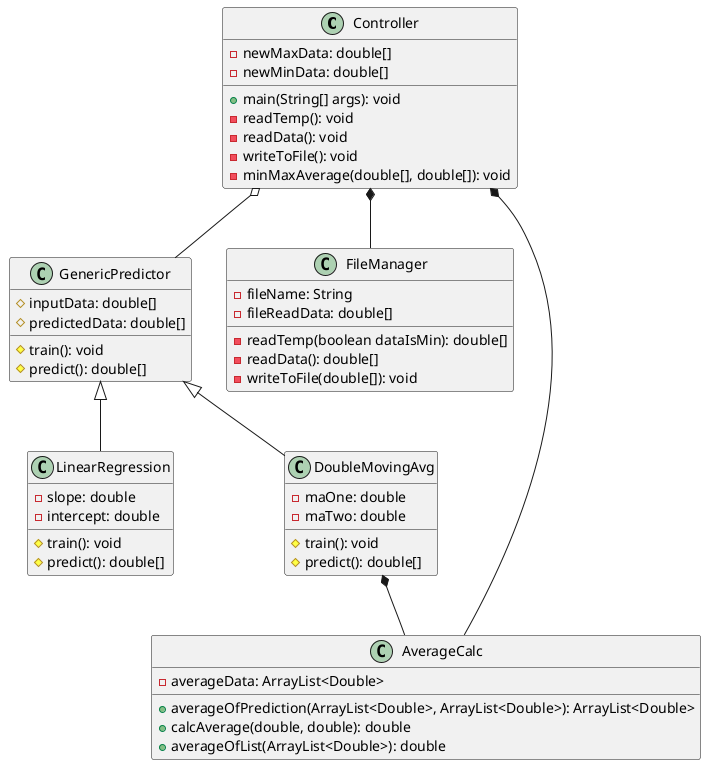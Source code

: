 @startuml "Prediction Model"

class Controller {
    -newMaxData: double[]
    -newMinData: double[]
    +main(String[] args): void
    -readTemp(): void
    -readData(): void
    -writeToFile(): void
    -minMaxAverage(double[], double[]): void
}

class GenericPredictor {
    #inputData: double[]
    #predictedData: double[]
    #train(): void
    #predict(): double[]
}
class LinearRegression extends GenericPredictor {
    -slope: double
    -intercept: double
    #train(): void 
    #predict(): double[]
}

class DoubleMovingAvg extends GenericPredictor {
    -maOne: double
    -maTwo: double
    #train(): void 
    #predict(): double[]
}
class FileManager {
    -fileName: String
    -fileReadData: double[]
    -readTemp(boolean dataIsMin): double[]
    -readData(): double[]
    -writeToFile(double[]): void
}

class AverageCalc  {
    -averageData: ArrayList<Double>
    +averageOfPrediction(ArrayList<Double>, ArrayList<Double>): ArrayList<Double>
    +calcAverage(double, double): double
    +averageOfList(ArrayList<Double>): double
}

Controller *-- FileManager
Controller o-- GenericPredictor
Controller *-- AverageCalc
DoubleMovingAvg *-- AverageCalc

@enduml